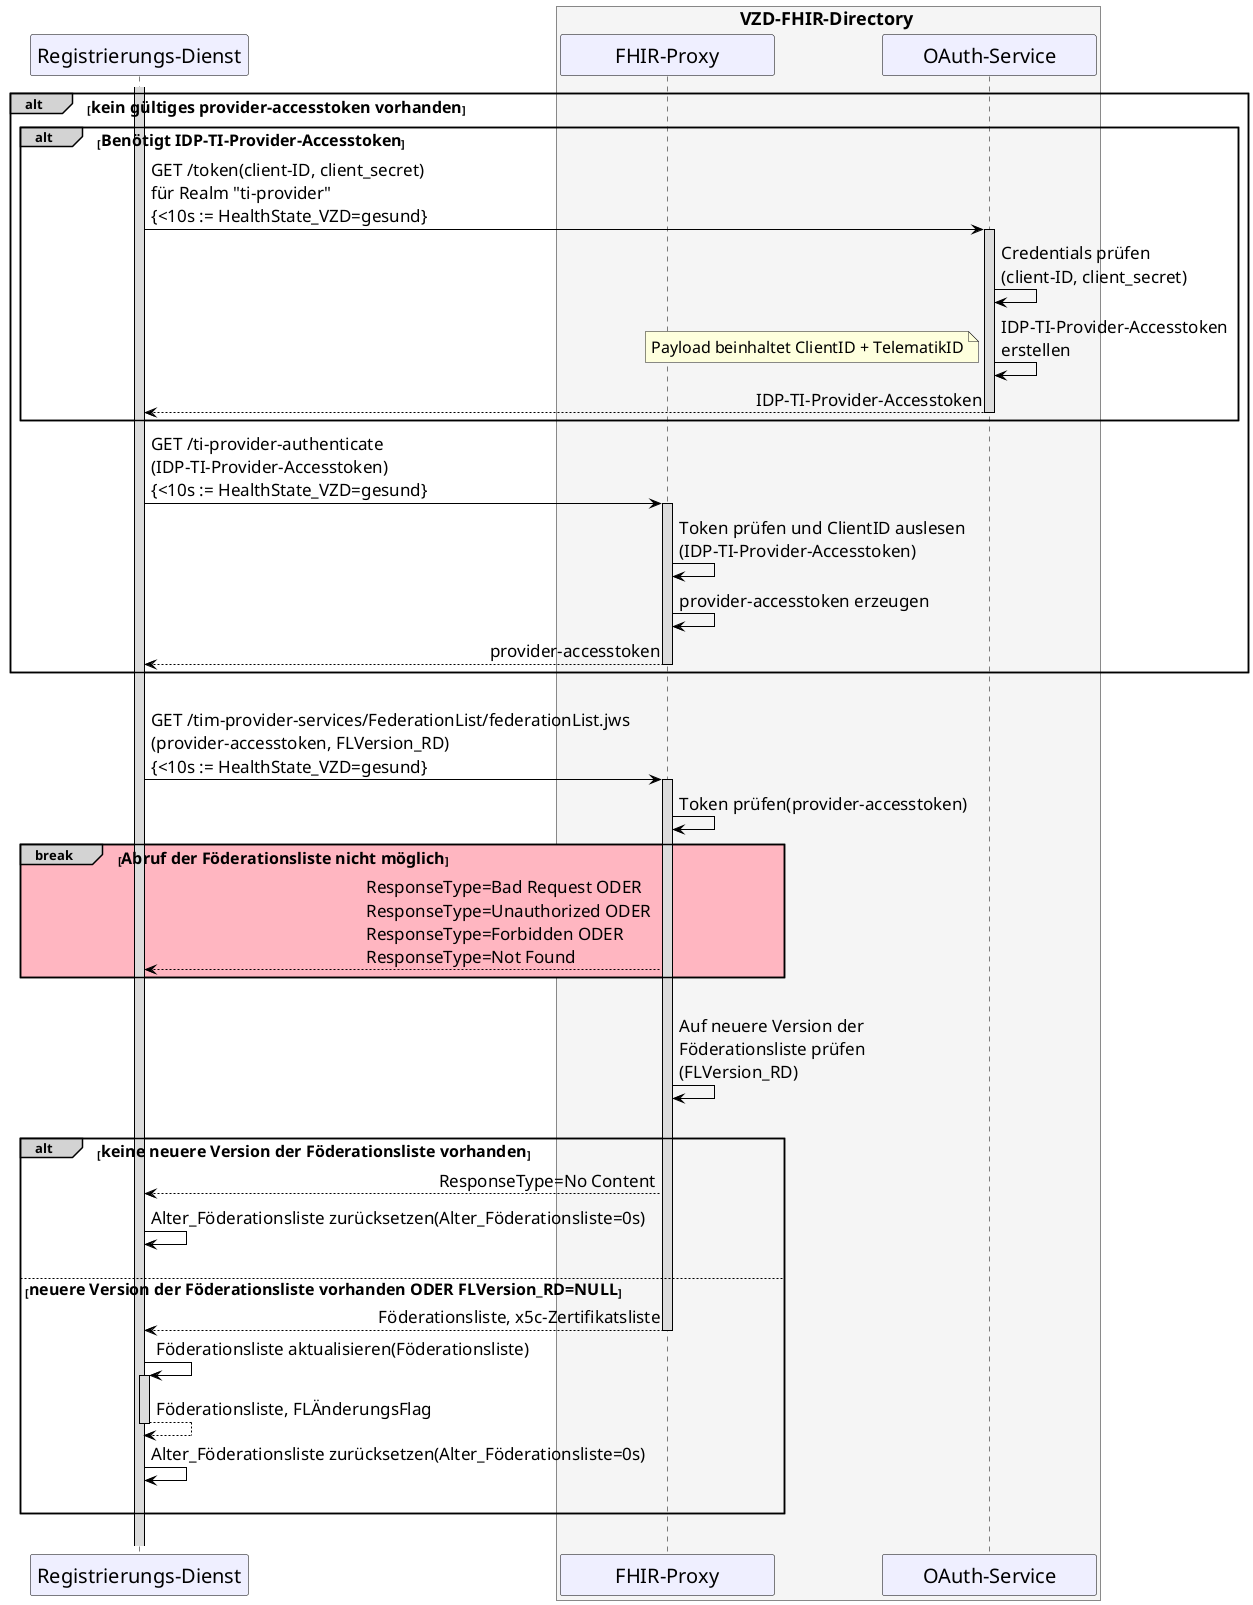 /' 
# TI-Messenger 1.1.1
# TI-Messenger-Dienst
# UC - 
# Sequence Diagram
# Name: Provider authentifizieren und Föderationsliste abrufen
'/

@startuml
skinparam sequenceMessageAlign direction
skinparam minClassWidth 200
skinparam BoxPadding 1
skinparam sequenceReferenceHeaderBackgroundColor palegreen
scale max 2048 width

skinparam sequence {
ArrowColor black
ArrowFontSize 17
ActorBorderColor black
LifeLineBorderColor black
LifeLineBackgroundColor Gainsboro

ParticipantBorderColor Motivation
ParticipantBackgroundColor Motivation
ParticipantFontName Impact
ParticipantFontSize 20
ParticipantFontColor black
ParticipantBorderColor Black
ParticipantBackgroundColor MOTIVATION

ActorBackgroundColor Gainsboro
ActorFontColor black
ActorFontSize 20
ActorFontName Aapex
}

participant RD as "Registrierungs-Dienst"
box <size:18>VZD-FHIR-Directory</size> #WhiteSmoke
  participant FP as "FHIR-Proxy"
  participant AS as "OAuth-Service"
end box

alt#LightGrey <size:16>kein gültiges provider-accesstoken vorhanden</size>
  activate RD
  alt#LightGrey <size:16>Benötigt IDP-TI-Provider-Accesstoken</size>
      RD -> AS: GET /token(client-ID, client_secret)\nfür Realm "ti-provider"\n{<10s := HealthState_VZD=gesund}
      activate AS
      AS -> AS: Credentials prüfen \n(client-ID, client_secret)
      AS -> AS: IDP-TI-Provider-Accesstoken\nerstellen
      note left: <size:16>Payload beinhaltet ClientID + TelematikID</size>
      AS --> RD: IDP-TI-Provider-Accesstoken
      deactivate AS
  end
  RD -> FP: GET /ti-provider-authenticate\n(IDP-TI-Provider-Accesstoken)\n{<10s := HealthState_VZD=gesund}
  activate FP
  FP -> FP: Token prüfen und ClientID auslesen\n(IDP-TI-Provider-Accesstoken)
  FP -> FP: provider-accesstoken erzeugen
  FP --> RD: provider-accesstoken
  deactivate FP
end

|||
RD->FP: GET /tim-provider-services/FederationList/federationList.jws\n(provider-accesstoken, FLVersion_RD)\n{<10s := HealthState_VZD=gesund}
  Activate FP
FP->FP: Token prüfen(provider-accesstoken)

break#LightGrey #LightPink <size:16>Abruf der Föderationsliste nicht möglich</size>
  FP-->RD: ResponseType=Bad Request ODER \nResponseType=Unauthorized ODER \nResponseType=Forbidden ODER \nResponseType=Not Found
end 

|||
FP->FP: Auf neuere Version der \nFöderationsliste prüfen\n(FLVersion_RD)
|||

alt#LightGrey <size:16>keine neuere Version der Föderationsliste vorhanden</size>
  FP-->RD: ResponseType=No Content
  RD->RD: Alter_Föderationsliste zurücksetzen(Alter_Föderationsliste=0s)
  |||
else <size:16>neuere Version der Föderationsliste vorhanden ODER FLVersion_RD=NULL</size>
  FP-->RD: Föderationsliste, x5c-Zertifikatsliste
      Deactivate FP
  RD->RD++: Föderationsliste aktualisieren(Föderationsliste)
  return Föderationsliste, FLÄnderungsFlag
  RD->RD: Alter_Föderationsliste zurücksetzen(Alter_Föderationsliste=0s)
  |||
end
|||


@enduml
